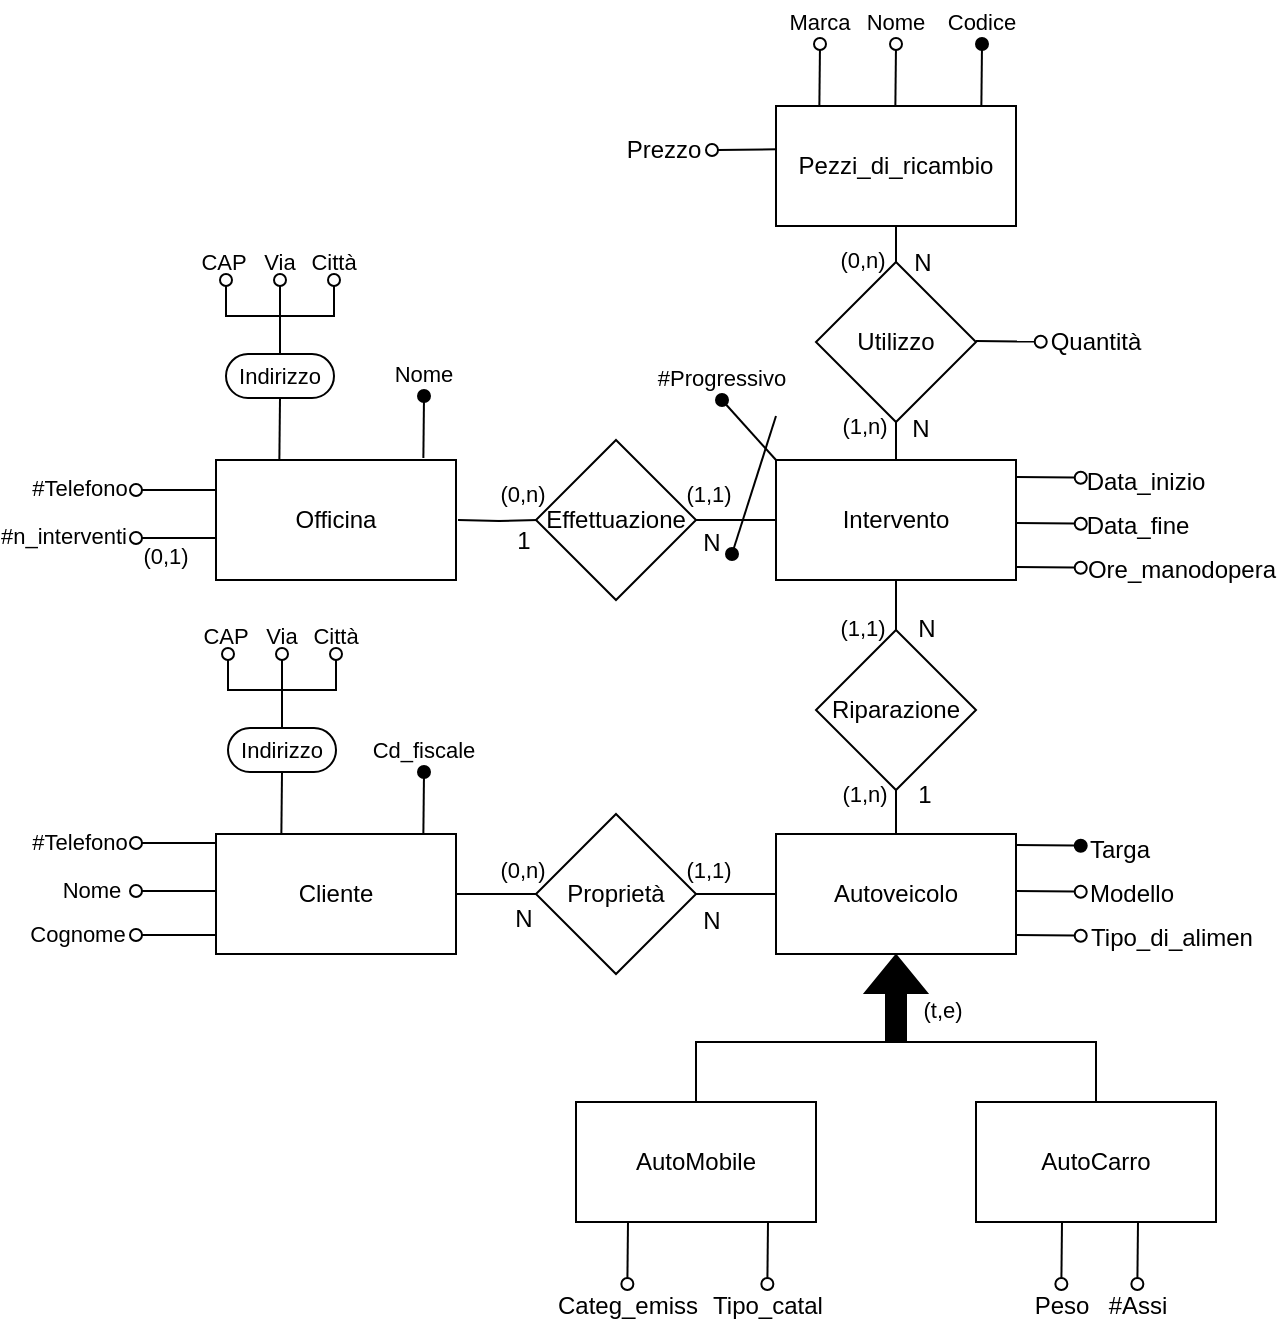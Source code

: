 <mxfile version="20.4.1" type="device"><diagram id="wcYqKO3T8vqJUxVTfdPJ" name="Page-1"><mxGraphModel dx="1301" dy="1127" grid="1" gridSize="9" guides="1" tooltips="1" connect="1" arrows="1" fold="1" page="0" pageScale="1" pageWidth="850" pageHeight="1100" math="0" shadow="0"><root><mxCell id="0"/><mxCell id="1" parent="0"/><mxCell id="ViuZbfOGj0WVDlvHGMcX-12" value="" style="edgeStyle=orthogonalEdgeStyle;rounded=0;orthogonalLoop=1;jettySize=auto;html=1;exitX=0;exitY=0.5;exitDx=0;exitDy=0;entryX=1;entryY=0.5;entryDx=0;entryDy=0;endArrow=none;endFill=0;" edge="1" parent="1" source="ViuZbfOGj0WVDlvHGMcX-1" target="ViuZbfOGj0WVDlvHGMcX-10"><mxGeometry relative="1" as="geometry"/></mxCell><mxCell id="ViuZbfOGj0WVDlvHGMcX-1" value="Intervento" style="rounded=0;whiteSpace=wrap;html=1;" vertex="1" parent="1"><mxGeometry x="680" y="180" width="120" height="60" as="geometry"/></mxCell><mxCell id="ViuZbfOGj0WVDlvHGMcX-11" value="" style="edgeStyle=orthogonalEdgeStyle;rounded=0;orthogonalLoop=1;jettySize=auto;html=1;exitX=1;exitY=0.5;exitDx=0;exitDy=0;entryX=0;entryY=0.5;entryDx=0;entryDy=0;endArrow=none;endFill=0;" edge="1" parent="1"><mxGeometry relative="1" as="geometry"><mxPoint x="521" y="210" as="sourcePoint"/><mxPoint x="561" y="210" as="targetPoint"/></mxGeometry></mxCell><mxCell id="ViuZbfOGj0WVDlvHGMcX-2" value="Officina" style="rounded=0;whiteSpace=wrap;html=1;" vertex="1" parent="1"><mxGeometry x="400" y="180" width="120" height="60" as="geometry"/></mxCell><mxCell id="ViuZbfOGj0WVDlvHGMcX-14" style="edgeStyle=orthogonalEdgeStyle;rounded=0;orthogonalLoop=1;jettySize=auto;html=1;exitX=0.5;exitY=1;exitDx=0;exitDy=0;entryX=0.5;entryY=0;entryDx=0;entryDy=0;endArrow=none;endFill=0;" edge="1" parent="1" source="ViuZbfOGj0WVDlvHGMcX-3" target="ViuZbfOGj0WVDlvHGMcX-13"><mxGeometry relative="1" as="geometry"/></mxCell><mxCell id="ViuZbfOGj0WVDlvHGMcX-3" value="Pezzi_di_ricambio" style="rounded=0;whiteSpace=wrap;html=1;" vertex="1" parent="1"><mxGeometry x="680" y="3" width="120" height="60" as="geometry"/></mxCell><mxCell id="ViuZbfOGj0WVDlvHGMcX-4" value="Autoveicolo" style="rounded=0;whiteSpace=wrap;html=1;" vertex="1" parent="1"><mxGeometry x="680" y="367" width="120" height="60" as="geometry"/></mxCell><mxCell id="ViuZbfOGj0WVDlvHGMcX-5" value="Cliente" style="rounded=0;whiteSpace=wrap;html=1;" vertex="1" parent="1"><mxGeometry x="400" y="367" width="120" height="60" as="geometry"/></mxCell><mxCell id="ViuZbfOGj0WVDlvHGMcX-16" style="edgeStyle=orthogonalEdgeStyle;rounded=0;orthogonalLoop=1;jettySize=auto;html=1;exitX=1;exitY=0.5;exitDx=0;exitDy=0;entryX=0;entryY=0.5;entryDx=0;entryDy=0;endArrow=none;endFill=0;" edge="1" parent="1" source="ViuZbfOGj0WVDlvHGMcX-6" target="ViuZbfOGj0WVDlvHGMcX-4"><mxGeometry relative="1" as="geometry"/></mxCell><mxCell id="ViuZbfOGj0WVDlvHGMcX-17" style="edgeStyle=orthogonalEdgeStyle;rounded=0;orthogonalLoop=1;jettySize=auto;html=1;exitX=0;exitY=0.5;exitDx=0;exitDy=0;entryX=1;entryY=0.5;entryDx=0;entryDy=0;endArrow=none;endFill=0;" edge="1" parent="1" source="ViuZbfOGj0WVDlvHGMcX-6" target="ViuZbfOGj0WVDlvHGMcX-5"><mxGeometry relative="1" as="geometry"/></mxCell><mxCell id="ViuZbfOGj0WVDlvHGMcX-6" value="Proprietà" style="rhombus;whiteSpace=wrap;html=1;" vertex="1" parent="1"><mxGeometry x="560" y="357" width="80" height="80" as="geometry"/></mxCell><mxCell id="ViuZbfOGj0WVDlvHGMcX-10" value="Effettuazione" style="rhombus;whiteSpace=wrap;html=1;" vertex="1" parent="1"><mxGeometry x="560" y="170" width="80" height="80" as="geometry"/></mxCell><mxCell id="ViuZbfOGj0WVDlvHGMcX-15" style="edgeStyle=orthogonalEdgeStyle;rounded=0;orthogonalLoop=1;jettySize=auto;html=1;exitX=0.5;exitY=1;exitDx=0;exitDy=0;entryX=0.5;entryY=0;entryDx=0;entryDy=0;endArrow=none;endFill=0;" edge="1" parent="1" source="ViuZbfOGj0WVDlvHGMcX-13" target="ViuZbfOGj0WVDlvHGMcX-1"><mxGeometry relative="1" as="geometry"/></mxCell><mxCell id="ViuZbfOGj0WVDlvHGMcX-13" value="Utilizzo" style="rhombus;whiteSpace=wrap;html=1;" vertex="1" parent="1"><mxGeometry x="700" y="81" width="80" height="80" as="geometry"/></mxCell><mxCell id="ViuZbfOGj0WVDlvHGMcX-19" style="edgeStyle=orthogonalEdgeStyle;rounded=0;orthogonalLoop=1;jettySize=auto;html=1;exitX=0.5;exitY=0;exitDx=0;exitDy=0;entryX=0.5;entryY=1;entryDx=0;entryDy=0;endArrow=none;endFill=0;" edge="1" parent="1" source="ViuZbfOGj0WVDlvHGMcX-18" target="ViuZbfOGj0WVDlvHGMcX-1"><mxGeometry relative="1" as="geometry"/></mxCell><mxCell id="ViuZbfOGj0WVDlvHGMcX-20" style="edgeStyle=orthogonalEdgeStyle;rounded=0;orthogonalLoop=1;jettySize=auto;html=1;exitX=0.5;exitY=1;exitDx=0;exitDy=0;entryX=0.5;entryY=0;entryDx=0;entryDy=0;endArrow=none;endFill=0;" edge="1" parent="1" source="ViuZbfOGj0WVDlvHGMcX-18" target="ViuZbfOGj0WVDlvHGMcX-4"><mxGeometry relative="1" as="geometry"/></mxCell><mxCell id="ViuZbfOGj0WVDlvHGMcX-18" value="Riparazione" style="rhombus;whiteSpace=wrap;html=1;" vertex="1" parent="1"><mxGeometry x="700" y="265" width="80" height="80" as="geometry"/></mxCell><mxCell id="ViuZbfOGj0WVDlvHGMcX-21" value="AutoMobile" style="rounded=0;whiteSpace=wrap;html=1;" vertex="1" parent="1"><mxGeometry x="580" y="501" width="120" height="60" as="geometry"/></mxCell><mxCell id="ViuZbfOGj0WVDlvHGMcX-22" value="AutoCarro" style="rounded=0;whiteSpace=wrap;html=1;" vertex="1" parent="1"><mxGeometry x="780" y="501" width="120" height="60" as="geometry"/></mxCell><mxCell id="ViuZbfOGj0WVDlvHGMcX-23" value="" style="shape=flexArrow;endArrow=classic;html=1;rounded=0;entryX=0.5;entryY=1;entryDx=0;entryDy=0;fillColor=#000000;" edge="1" parent="1" target="ViuZbfOGj0WVDlvHGMcX-4"><mxGeometry width="50" height="50" relative="1" as="geometry"><mxPoint x="740" y="471" as="sourcePoint"/><mxPoint x="770" y="431" as="targetPoint"/></mxGeometry></mxCell><mxCell id="ViuZbfOGj0WVDlvHGMcX-25" value="" style="edgeStyle=orthogonalEdgeStyle;elbow=horizontal;endArrow=none;html=1;rounded=0;fillColor=#000000;endFill=0;exitX=0.5;exitY=0;exitDx=0;exitDy=0;" edge="1" parent="1" source="ViuZbfOGj0WVDlvHGMcX-21"><mxGeometry width="50" height="50" relative="1" as="geometry"><mxPoint x="680" y="497" as="sourcePoint"/><mxPoint x="740" y="471" as="targetPoint"/><Array as="points"><mxPoint x="640" y="471"/></Array></mxGeometry></mxCell><mxCell id="ViuZbfOGj0WVDlvHGMcX-26" value="" style="edgeStyle=orthogonalEdgeStyle;elbow=horizontal;endArrow=none;html=1;rounded=0;fillColor=#000000;endFill=0;exitX=0.5;exitY=0;exitDx=0;exitDy=0;" edge="1" parent="1" source="ViuZbfOGj0WVDlvHGMcX-22"><mxGeometry width="50" height="50" relative="1" as="geometry"><mxPoint x="650" y="511" as="sourcePoint"/><mxPoint x="740" y="471" as="targetPoint"/><Array as="points"><mxPoint x="840" y="471"/></Array></mxGeometry></mxCell><mxCell id="ViuZbfOGj0WVDlvHGMcX-27" value="" style="endArrow=oval;html=1;rounded=0;fillColor=#000000;exitX=0.864;exitY=-0.017;exitDx=0;exitDy=0;startArrow=none;startFill=0;endFill=1;strokeWidth=1;fontSize=11;exitPerimeter=0;entryX=0.5;entryY=1;entryDx=0;entryDy=0;" edge="1" parent="1" source="ViuZbfOGj0WVDlvHGMcX-2" target="ViuZbfOGj0WVDlvHGMcX-28"><mxGeometry width="50" height="50" relative="1" as="geometry"><mxPoint x="350" y="170" as="sourcePoint"/><mxPoint x="520" y="150" as="targetPoint"/></mxGeometry></mxCell><mxCell id="ViuZbfOGj0WVDlvHGMcX-28" value="Nome" style="text;html=1;strokeColor=none;fillColor=none;align=center;verticalAlign=middle;whiteSpace=wrap;rounded=1;fontSize=11;absoluteArcSize=1;arcSize=20;" vertex="1" parent="1"><mxGeometry x="477" y="126" width="54" height="22" as="geometry"/></mxCell><mxCell id="ViuZbfOGj0WVDlvHGMcX-30" value="" style="endArrow=none;html=1;rounded=0;fillColor=#000000;exitX=0.864;exitY=-0.017;exitDx=0;exitDy=0;startArrow=none;startFill=0;endFill=0;strokeWidth=1;fontSize=11;exitPerimeter=0;entryX=0.5;entryY=1;entryDx=0;entryDy=0;" edge="1" parent="1" target="ViuZbfOGj0WVDlvHGMcX-31"><mxGeometry width="50" height="50" relative="1" as="geometry"><mxPoint x="431.68" y="180.0" as="sourcePoint"/><mxPoint x="448" y="151.02" as="targetPoint"/></mxGeometry></mxCell><mxCell id="ViuZbfOGj0WVDlvHGMcX-31" value="Indirizzo" style="text;html=1;strokeColor=default;fillColor=none;align=center;verticalAlign=middle;whiteSpace=wrap;rounded=1;fontSize=11;perimeterSpacing=0;arcSize=25;perimeter=ellipsePerimeter;absoluteArcSize=1;" vertex="1" parent="1"><mxGeometry x="405" y="127.02" width="54" height="22" as="geometry"/></mxCell><mxCell id="ViuZbfOGj0WVDlvHGMcX-32" value="" style="endArrow=oval;html=1;rounded=0;strokeWidth=1;fontSize=11;fillColor=#000000;exitX=0.5;exitY=0;exitDx=0;exitDy=0;endFill=0;" edge="1" parent="1" source="ViuZbfOGj0WVDlvHGMcX-31"><mxGeometry width="50" height="50" relative="1" as="geometry"><mxPoint x="432" y="131" as="sourcePoint"/><mxPoint x="432" y="90" as="targetPoint"/></mxGeometry></mxCell><mxCell id="ViuZbfOGj0WVDlvHGMcX-34" value="" style="edgeStyle=elbowEdgeStyle;elbow=horizontal;endArrow=oval;html=1;rounded=0;strokeWidth=1;fontSize=11;fillColor=#000000;endFill=0;" edge="1" parent="1"><mxGeometry width="50" height="50" relative="1" as="geometry"><mxPoint x="432" y="108" as="sourcePoint"/><mxPoint x="405" y="90" as="targetPoint"/><Array as="points"><mxPoint x="405" y="99"/></Array></mxGeometry></mxCell><mxCell id="ViuZbfOGj0WVDlvHGMcX-36" value="CAP" style="text;html=1;strokeColor=none;fillColor=none;align=center;verticalAlign=middle;whiteSpace=wrap;rounded=0;fontSize=11;" vertex="1" parent="1"><mxGeometry x="387" y="76" width="34" height="9" as="geometry"/></mxCell><mxCell id="ViuZbfOGj0WVDlvHGMcX-37" value="Via" style="text;html=1;strokeColor=none;fillColor=none;align=center;verticalAlign=middle;whiteSpace=wrap;rounded=0;fontSize=11;" vertex="1" parent="1"><mxGeometry x="415" y="76" width="34" height="9" as="geometry"/></mxCell><mxCell id="ViuZbfOGj0WVDlvHGMcX-38" value="" style="edgeStyle=elbowEdgeStyle;elbow=horizontal;endArrow=oval;html=1;rounded=0;strokeWidth=1;fontSize=11;fillColor=#000000;endFill=0;" edge="1" parent="1"><mxGeometry width="50" height="50" relative="1" as="geometry"><mxPoint x="432" y="108" as="sourcePoint"/><mxPoint x="459" y="90" as="targetPoint"/><Array as="points"><mxPoint x="459" y="99"/></Array></mxGeometry></mxCell><mxCell id="ViuZbfOGj0WVDlvHGMcX-39" value="Città" style="text;html=1;strokeColor=none;fillColor=none;align=center;verticalAlign=middle;whiteSpace=wrap;rounded=0;fontSize=11;" vertex="1" parent="1"><mxGeometry x="442" y="76" width="34" height="9" as="geometry"/></mxCell><mxCell id="ViuZbfOGj0WVDlvHGMcX-40" value="" style="endArrow=oval;html=1;rounded=0;fillColor=#000000;exitX=0;exitY=0.25;exitDx=0;exitDy=0;startArrow=none;startFill=0;endFill=0;strokeWidth=1;fontSize=11;" edge="1" parent="1" source="ViuZbfOGj0WVDlvHGMcX-2"><mxGeometry width="50" height="50" relative="1" as="geometry"><mxPoint x="387" y="200" as="sourcePoint"/><mxPoint x="360" y="195" as="targetPoint"/></mxGeometry></mxCell><mxCell id="ViuZbfOGj0WVDlvHGMcX-41" value="#Telefono" style="text;html=1;strokeColor=none;fillColor=none;align=center;verticalAlign=middle;whiteSpace=wrap;rounded=1;fontSize=11;absoluteArcSize=1;arcSize=20;" vertex="1" parent="1"><mxGeometry x="305" y="183" width="54" height="22" as="geometry"/></mxCell><mxCell id="ViuZbfOGj0WVDlvHGMcX-42" value="" style="endArrow=oval;html=1;rounded=0;fillColor=#000000;exitX=0;exitY=0.25;exitDx=0;exitDy=0;startArrow=none;startFill=0;endFill=0;strokeWidth=1;fontSize=11;" edge="1" parent="1"><mxGeometry width="50" height="50" relative="1" as="geometry"><mxPoint x="400" y="219" as="sourcePoint"/><mxPoint x="360" y="219" as="targetPoint"/></mxGeometry></mxCell><mxCell id="ViuZbfOGj0WVDlvHGMcX-43" value="#n_interventi" style="text;html=1;strokeColor=none;fillColor=none;align=center;verticalAlign=middle;whiteSpace=wrap;rounded=1;fontSize=11;absoluteArcSize=1;arcSize=20;" vertex="1" parent="1"><mxGeometry x="297" y="207" width="54" height="22" as="geometry"/></mxCell><mxCell id="ViuZbfOGj0WVDlvHGMcX-44" value="(0,1)" style="text;strokeColor=none;fillColor=none;align=center;verticalAlign=middle;rounded=0;fontSize=11;noLabel=0;whiteSpace=wrap;html=1;" vertex="1" parent="1"><mxGeometry x="363" y="222" width="24" height="12" as="geometry"/></mxCell><mxCell id="ViuZbfOGj0WVDlvHGMcX-46" value="(0,n)" style="text;html=1;strokeColor=none;fillColor=none;align=center;verticalAlign=middle;whiteSpace=wrap;rounded=0;fontSize=11;" vertex="1" parent="1"><mxGeometry x="537" y="192" width="33" height="10" as="geometry"/></mxCell><mxCell id="ViuZbfOGj0WVDlvHGMcX-47" value="(1,1)" style="text;html=1;strokeColor=none;fillColor=none;align=center;verticalAlign=middle;whiteSpace=wrap;rounded=0;fontSize=11;" vertex="1" parent="1"><mxGeometry x="630" y="192" width="33" height="10" as="geometry"/></mxCell><mxCell id="ViuZbfOGj0WVDlvHGMcX-48" value="1" style="text;strokeColor=none;fillColor=none;align=center;verticalAlign=middle;rounded=0;fontSize=12;strokeWidth=1;spacing=0;" vertex="1" parent="1"><mxGeometry x="540.5" y="206" width="27" height="27" as="geometry"/></mxCell><mxCell id="ViuZbfOGj0WVDlvHGMcX-49" value="N" style="text;strokeColor=none;fillColor=none;align=center;verticalAlign=middle;rounded=0;fontSize=12;strokeWidth=1;spacing=0;" vertex="1" parent="1"><mxGeometry x="634.5" y="207" width="27" height="27" as="geometry"/></mxCell><mxCell id="ViuZbfOGj0WVDlvHGMcX-50" value="" style="endArrow=oval;html=1;rounded=0;fillColor=#000000;exitX=0.864;exitY=-0.017;exitDx=0;exitDy=0;startArrow=none;startFill=0;endFill=1;strokeWidth=1;fontSize=11;exitPerimeter=0;entryX=0.5;entryY=1;entryDx=0;entryDy=0;" edge="1" parent="1" target="ViuZbfOGj0WVDlvHGMcX-51"><mxGeometry width="50" height="50" relative="1" as="geometry"><mxPoint x="782.68" y="3.0" as="sourcePoint"/><mxPoint x="799" y="-25.98" as="targetPoint"/></mxGeometry></mxCell><mxCell id="ViuZbfOGj0WVDlvHGMcX-51" value="Codice" style="text;html=1;strokeColor=none;fillColor=none;align=center;verticalAlign=middle;whiteSpace=wrap;rounded=1;fontSize=11;absoluteArcSize=1;arcSize=20;" vertex="1" parent="1"><mxGeometry x="756" y="-49.98" width="54" height="22" as="geometry"/></mxCell><mxCell id="ViuZbfOGj0WVDlvHGMcX-54" value="" style="endArrow=oval;html=1;rounded=0;fillColor=#000000;exitX=0.864;exitY=-0.017;exitDx=0;exitDy=0;startArrow=none;startFill=0;endFill=0;strokeWidth=1;fontSize=11;exitPerimeter=0;entryX=0.5;entryY=1;entryDx=0;entryDy=0;" edge="1" parent="1" target="ViuZbfOGj0WVDlvHGMcX-55"><mxGeometry width="50" height="50" relative="1" as="geometry"><mxPoint x="739.68" y="3.0" as="sourcePoint"/><mxPoint x="756" y="-25.98" as="targetPoint"/></mxGeometry></mxCell><mxCell id="ViuZbfOGj0WVDlvHGMcX-55" value="Nome" style="text;html=1;strokeColor=none;fillColor=none;align=center;verticalAlign=middle;whiteSpace=wrap;rounded=1;fontSize=11;absoluteArcSize=1;arcSize=20;" vertex="1" parent="1"><mxGeometry x="713" y="-49.98" width="54" height="22" as="geometry"/></mxCell><mxCell id="ViuZbfOGj0WVDlvHGMcX-56" value="" style="endArrow=oval;html=1;rounded=0;fillColor=#000000;exitX=0.864;exitY=-0.017;exitDx=0;exitDy=0;startArrow=none;startFill=0;endFill=0;strokeWidth=1;fontSize=11;exitPerimeter=0;entryX=0.5;entryY=1;entryDx=0;entryDy=0;" edge="1" parent="1" target="ViuZbfOGj0WVDlvHGMcX-57"><mxGeometry width="50" height="50" relative="1" as="geometry"><mxPoint x="701.68" y="3" as="sourcePoint"/><mxPoint x="718" y="-25.98" as="targetPoint"/></mxGeometry></mxCell><mxCell id="ViuZbfOGj0WVDlvHGMcX-57" value="Marca" style="text;html=1;strokeColor=none;fillColor=none;align=center;verticalAlign=middle;whiteSpace=wrap;rounded=1;fontSize=11;absoluteArcSize=1;arcSize=20;" vertex="1" parent="1"><mxGeometry x="675" y="-49.98" width="54" height="22" as="geometry"/></mxCell><mxCell id="ViuZbfOGj0WVDlvHGMcX-62" value="" style="endArrow=oval;html=1;rounded=0;fillColor=#000000;exitX=0.003;exitY=0.361;exitDx=0;exitDy=0;startArrow=none;startFill=0;endFill=0;strokeWidth=1;fontSize=11;exitPerimeter=0;" edge="1" parent="1" source="ViuZbfOGj0WVDlvHGMcX-3"><mxGeometry width="50" height="50" relative="1" as="geometry"><mxPoint x="683.68" y="25" as="sourcePoint"/><mxPoint x="648" y="25" as="targetPoint"/></mxGeometry></mxCell><mxCell id="ViuZbfOGj0WVDlvHGMcX-64" value="Prezzo" style="text;html=1;strokeColor=none;fillColor=none;align=center;verticalAlign=middle;whiteSpace=wrap;rounded=0;strokeWidth=1;fontSize=12;" vertex="1" parent="1"><mxGeometry x="594" y="10" width="60" height="30" as="geometry"/></mxCell><mxCell id="ViuZbfOGj0WVDlvHGMcX-65" value="N" style="text;strokeColor=none;fillColor=none;align=center;verticalAlign=middle;rounded=0;fontSize=12;strokeWidth=1;spacing=0;" vertex="1" parent="1"><mxGeometry x="739" y="150" width="27" height="27" as="geometry"/></mxCell><mxCell id="ViuZbfOGj0WVDlvHGMcX-66" value="N" style="text;strokeColor=none;fillColor=none;align=center;verticalAlign=middle;rounded=0;fontSize=12;strokeWidth=1;spacing=0;" vertex="1" parent="1"><mxGeometry x="740" y="67" width="27" height="27" as="geometry"/></mxCell><mxCell id="ViuZbfOGj0WVDlvHGMcX-68" value="(0,n)" style="text;html=1;strokeColor=none;fillColor=none;align=center;verticalAlign=middle;whiteSpace=wrap;rounded=0;fontSize=11;" vertex="1" parent="1"><mxGeometry x="707" y="75" width="33" height="10" as="geometry"/></mxCell><mxCell id="ViuZbfOGj0WVDlvHGMcX-69" value="(1,n)" style="text;html=1;strokeColor=none;fillColor=none;align=center;verticalAlign=middle;whiteSpace=wrap;rounded=0;fontSize=11;" vertex="1" parent="1"><mxGeometry x="708" y="158" width="33" height="10" as="geometry"/></mxCell><mxCell id="ViuZbfOGj0WVDlvHGMcX-70" value="1" style="text;strokeColor=none;fillColor=none;align=center;verticalAlign=middle;rounded=0;fontSize=12;strokeWidth=1;spacing=0;" vertex="1" parent="1"><mxGeometry x="741" y="333" width="27" height="27" as="geometry"/></mxCell><mxCell id="ViuZbfOGj0WVDlvHGMcX-71" value="N" style="text;strokeColor=none;fillColor=none;align=center;verticalAlign=middle;rounded=0;fontSize=12;strokeWidth=1;spacing=0;" vertex="1" parent="1"><mxGeometry x="742" y="250" width="27" height="27" as="geometry"/></mxCell><mxCell id="ViuZbfOGj0WVDlvHGMcX-72" value="(1,1)" style="text;html=1;strokeColor=none;fillColor=none;align=center;verticalAlign=middle;whiteSpace=wrap;rounded=0;fontSize=11;" vertex="1" parent="1"><mxGeometry x="707" y="259" width="33" height="10" as="geometry"/></mxCell><mxCell id="ViuZbfOGj0WVDlvHGMcX-73" value="(1,n)" style="text;html=1;strokeColor=none;fillColor=none;align=center;verticalAlign=middle;whiteSpace=wrap;rounded=0;fontSize=11;" vertex="1" parent="1"><mxGeometry x="708" y="342" width="33" height="10" as="geometry"/></mxCell><mxCell id="ViuZbfOGj0WVDlvHGMcX-74" value="(t,e)" style="text;html=1;strokeColor=none;fillColor=none;align=center;verticalAlign=middle;whiteSpace=wrap;rounded=0;fontSize=11;" vertex="1" parent="1"><mxGeometry x="747" y="450" width="33" height="10" as="geometry"/></mxCell><mxCell id="ViuZbfOGj0WVDlvHGMcX-75" value="N" style="text;strokeColor=none;fillColor=none;align=center;verticalAlign=middle;rounded=0;fontSize=12;strokeWidth=1;spacing=0;" vertex="1" parent="1"><mxGeometry x="540.5" y="395" width="27" height="27" as="geometry"/></mxCell><mxCell id="ViuZbfOGj0WVDlvHGMcX-76" value="N" style="text;strokeColor=none;fillColor=none;align=center;verticalAlign=middle;rounded=0;fontSize=12;strokeWidth=1;spacing=0;" vertex="1" parent="1"><mxGeometry x="634.5" y="396" width="27" height="27" as="geometry"/></mxCell><mxCell id="ViuZbfOGj0WVDlvHGMcX-77" value="(0,n)" style="text;html=1;strokeColor=none;fillColor=none;align=center;verticalAlign=middle;whiteSpace=wrap;rounded=0;fontSize=11;" vertex="1" parent="1"><mxGeometry x="537" y="380" width="33" height="10" as="geometry"/></mxCell><mxCell id="ViuZbfOGj0WVDlvHGMcX-78" value="(1,1)" style="text;html=1;strokeColor=none;fillColor=none;align=center;verticalAlign=middle;whiteSpace=wrap;rounded=0;fontSize=11;" vertex="1" parent="1"><mxGeometry x="630" y="380" width="33" height="10" as="geometry"/></mxCell><mxCell id="ViuZbfOGj0WVDlvHGMcX-79" value="" style="endArrow=oval;html=1;rounded=0;fillColor=#000000;exitX=0.003;exitY=0.361;exitDx=0;exitDy=0;startArrow=none;startFill=0;endFill=0;strokeWidth=1;fontSize=11;exitPerimeter=0;" edge="1" parent="1"><mxGeometry width="50" height="50" relative="1" as="geometry"><mxPoint x="780.0" y="120.5" as="sourcePoint"/><mxPoint x="812.36" y="120.84" as="targetPoint"/></mxGeometry></mxCell><mxCell id="ViuZbfOGj0WVDlvHGMcX-80" value="Quantità" style="text;html=1;strokeColor=none;fillColor=none;align=center;verticalAlign=middle;whiteSpace=wrap;rounded=0;strokeWidth=1;fontSize=12;flipH=1;" vertex="1" parent="1"><mxGeometry x="810" y="106" width="60" height="30" as="geometry"/></mxCell><mxCell id="ViuZbfOGj0WVDlvHGMcX-81" value="" style="endArrow=oval;html=1;rounded=0;fillColor=#000000;exitX=0;exitY=0.25;exitDx=0;exitDy=0;startArrow=none;startFill=0;endFill=1;strokeWidth=1;fontSize=11;entryX=0.5;entryY=1;entryDx=0;entryDy=0;" edge="1" parent="1" target="ViuZbfOGj0WVDlvHGMcX-82"><mxGeometry width="50" height="50" relative="1" as="geometry"><mxPoint x="680" y="180" as="sourcePoint"/><mxPoint x="666" y="162" as="targetPoint"/></mxGeometry></mxCell><mxCell id="ViuZbfOGj0WVDlvHGMcX-82" value="#Progressivo" style="text;html=1;strokeColor=none;fillColor=none;align=center;verticalAlign=middle;whiteSpace=wrap;rounded=1;fontSize=11;absoluteArcSize=1;arcSize=20;flipH=1;" vertex="1" parent="1"><mxGeometry x="626" y="128" width="54" height="22" as="geometry"/></mxCell><mxCell id="ViuZbfOGj0WVDlvHGMcX-86" value="" style="endArrow=oval;html=1;rounded=0;fillColor=#000000;startArrow=none;startFill=0;endFill=1;strokeWidth=1;fontSize=11;" edge="1" parent="1"><mxGeometry width="50" height="50" relative="1" as="geometry"><mxPoint x="680" y="158" as="sourcePoint"/><mxPoint x="658" y="227" as="targetPoint"/></mxGeometry></mxCell><mxCell id="ViuZbfOGj0WVDlvHGMcX-87" value="" style="endArrow=oval;html=1;rounded=0;fillColor=#000000;exitX=0.003;exitY=0.361;exitDx=0;exitDy=0;startArrow=none;startFill=0;endFill=0;strokeWidth=1;fontSize=11;exitPerimeter=0;" edge="1" parent="1"><mxGeometry width="50" height="50" relative="1" as="geometry"><mxPoint x="800.0" y="188.5" as="sourcePoint"/><mxPoint x="832.36" y="188.84" as="targetPoint"/></mxGeometry></mxCell><mxCell id="ViuZbfOGj0WVDlvHGMcX-88" value="Data_inizio" style="text;html=1;strokeColor=none;fillColor=none;align=center;verticalAlign=middle;whiteSpace=wrap;rounded=0;strokeWidth=1;fontSize=12;flipH=1;" vertex="1" parent="1"><mxGeometry x="835" y="176" width="60" height="30" as="geometry"/></mxCell><mxCell id="ViuZbfOGj0WVDlvHGMcX-89" value="" style="endArrow=oval;html=1;rounded=0;fillColor=#000000;exitX=0.003;exitY=0.361;exitDx=0;exitDy=0;startArrow=none;startFill=0;endFill=0;strokeWidth=1;fontSize=11;exitPerimeter=0;" edge="1" parent="1"><mxGeometry width="50" height="50" relative="1" as="geometry"><mxPoint x="800.0" y="211.5" as="sourcePoint"/><mxPoint x="832.36" y="211.84" as="targetPoint"/></mxGeometry></mxCell><mxCell id="ViuZbfOGj0WVDlvHGMcX-90" value="Data_fine" style="text;html=1;strokeColor=none;fillColor=none;align=center;verticalAlign=middle;whiteSpace=wrap;rounded=0;strokeWidth=1;fontSize=12;flipH=1;" vertex="1" parent="1"><mxGeometry x="831" y="198" width="60" height="30" as="geometry"/></mxCell><mxCell id="ViuZbfOGj0WVDlvHGMcX-91" value="" style="endArrow=oval;html=1;rounded=0;fillColor=#000000;exitX=0.003;exitY=0.361;exitDx=0;exitDy=0;startArrow=none;startFill=0;endFill=0;strokeWidth=1;fontSize=11;exitPerimeter=0;" edge="1" parent="1"><mxGeometry width="50" height="50" relative="1" as="geometry"><mxPoint x="800.0" y="233.5" as="sourcePoint"/><mxPoint x="832.36" y="233.84" as="targetPoint"/></mxGeometry></mxCell><mxCell id="ViuZbfOGj0WVDlvHGMcX-92" value="Ore_manodopera" style="text;html=1;strokeColor=none;fillColor=none;align=center;verticalAlign=middle;whiteSpace=wrap;rounded=0;strokeWidth=1;fontSize=12;flipH=1;" vertex="1" parent="1"><mxGeometry x="853" y="220" width="60" height="30" as="geometry"/></mxCell><mxCell id="ViuZbfOGj0WVDlvHGMcX-99" value="" style="endArrow=oval;html=1;rounded=0;fillColor=#000000;exitX=0.003;exitY=0.361;exitDx=0;exitDy=0;startArrow=none;startFill=0;endFill=1;strokeWidth=1;fontSize=11;exitPerimeter=0;" edge="1" parent="1"><mxGeometry width="50" height="50" relative="1" as="geometry"><mxPoint x="800.0" y="372.5" as="sourcePoint"/><mxPoint x="832.36" y="372.84" as="targetPoint"/></mxGeometry></mxCell><mxCell id="ViuZbfOGj0WVDlvHGMcX-100" value="Targa" style="text;html=1;strokeColor=none;fillColor=none;align=center;verticalAlign=middle;whiteSpace=wrap;rounded=0;strokeWidth=1;fontSize=12;flipH=1;" vertex="1" parent="1"><mxGeometry x="822" y="360" width="60" height="30" as="geometry"/></mxCell><mxCell id="ViuZbfOGj0WVDlvHGMcX-101" value="" style="endArrow=oval;html=1;rounded=0;fillColor=#000000;exitX=0.003;exitY=0.361;exitDx=0;exitDy=0;startArrow=none;startFill=0;endFill=0;strokeWidth=1;fontSize=11;exitPerimeter=0;" edge="1" parent="1"><mxGeometry width="50" height="50" relative="1" as="geometry"><mxPoint x="800.0" y="395.5" as="sourcePoint"/><mxPoint x="832.36" y="395.84" as="targetPoint"/></mxGeometry></mxCell><mxCell id="ViuZbfOGj0WVDlvHGMcX-102" value="Modello" style="text;html=1;strokeColor=none;fillColor=none;align=center;verticalAlign=middle;whiteSpace=wrap;rounded=0;strokeWidth=1;fontSize=12;flipH=1;" vertex="1" parent="1"><mxGeometry x="828" y="382" width="60" height="30" as="geometry"/></mxCell><mxCell id="ViuZbfOGj0WVDlvHGMcX-103" value="" style="endArrow=oval;html=1;rounded=0;fillColor=#000000;exitX=0.003;exitY=0.361;exitDx=0;exitDy=0;startArrow=none;startFill=0;endFill=0;strokeWidth=1;fontSize=11;exitPerimeter=0;" edge="1" parent="1"><mxGeometry width="50" height="50" relative="1" as="geometry"><mxPoint x="800.0" y="417.5" as="sourcePoint"/><mxPoint x="832.36" y="417.84" as="targetPoint"/></mxGeometry></mxCell><mxCell id="ViuZbfOGj0WVDlvHGMcX-104" value="Tipo_di_alimen" style="text;html=1;strokeColor=none;fillColor=none;align=center;verticalAlign=middle;whiteSpace=wrap;rounded=0;strokeWidth=1;fontSize=12;flipH=1;" vertex="1" parent="1"><mxGeometry x="848" y="404" width="60" height="30" as="geometry"/></mxCell><mxCell id="ViuZbfOGj0WVDlvHGMcX-106" value="" style="endArrow=oval;html=1;rounded=0;fillColor=#000000;exitX=0.5;exitY=1;exitDx=0;exitDy=0;startArrow=none;startFill=0;endFill=0;strokeWidth=1;fontSize=11;entryX=0.5;entryY=1;entryDx=0;entryDy=0;" edge="1" parent="1"><mxGeometry width="50" height="50" relative="1" as="geometry"><mxPoint x="861" y="561" as="sourcePoint"/><mxPoint x="860.68" y="591.98" as="targetPoint"/></mxGeometry></mxCell><mxCell id="ViuZbfOGj0WVDlvHGMcX-108" value="" style="endArrow=oval;html=1;rounded=0;fillColor=#000000;exitX=0.5;exitY=1;exitDx=0;exitDy=0;startArrow=none;startFill=0;endFill=0;strokeWidth=1;fontSize=11;entryX=0.5;entryY=1;entryDx=0;entryDy=0;" edge="1" parent="1"><mxGeometry width="50" height="50" relative="1" as="geometry"><mxPoint x="823" y="561" as="sourcePoint"/><mxPoint x="822.68" y="591.98" as="targetPoint"/></mxGeometry></mxCell><mxCell id="ViuZbfOGj0WVDlvHGMcX-110" value="Peso" style="text;html=1;strokeColor=none;fillColor=none;align=center;verticalAlign=middle;whiteSpace=wrap;rounded=0;strokeWidth=1;fontSize=12;" vertex="1" parent="1"><mxGeometry x="793" y="588" width="60" height="30" as="geometry"/></mxCell><mxCell id="ViuZbfOGj0WVDlvHGMcX-111" value="#Assi" style="text;html=1;strokeColor=none;fillColor=none;align=center;verticalAlign=middle;whiteSpace=wrap;rounded=0;strokeWidth=1;fontSize=12;" vertex="1" parent="1"><mxGeometry x="831" y="588" width="60" height="30" as="geometry"/></mxCell><mxCell id="ViuZbfOGj0WVDlvHGMcX-112" value="" style="endArrow=oval;html=1;rounded=0;fillColor=#000000;exitX=0.5;exitY=1;exitDx=0;exitDy=0;startArrow=none;startFill=0;endFill=0;strokeWidth=1;fontSize=11;entryX=0.5;entryY=1;entryDx=0;entryDy=0;" edge="1" parent="1"><mxGeometry width="50" height="50" relative="1" as="geometry"><mxPoint x="676" y="561" as="sourcePoint"/><mxPoint x="675.68" y="591.98" as="targetPoint"/></mxGeometry></mxCell><mxCell id="ViuZbfOGj0WVDlvHGMcX-113" value="" style="endArrow=oval;html=1;rounded=0;fillColor=#000000;exitX=0.5;exitY=1;exitDx=0;exitDy=0;startArrow=none;startFill=0;endFill=0;strokeWidth=1;fontSize=11;entryX=0.5;entryY=1;entryDx=0;entryDy=0;" edge="1" parent="1"><mxGeometry width="50" height="50" relative="1" as="geometry"><mxPoint x="606" y="561" as="sourcePoint"/><mxPoint x="605.68" y="591.98" as="targetPoint"/></mxGeometry></mxCell><mxCell id="ViuZbfOGj0WVDlvHGMcX-114" value="Categ_emiss" style="text;html=1;strokeColor=none;fillColor=none;align=center;verticalAlign=middle;whiteSpace=wrap;rounded=0;strokeWidth=1;fontSize=12;" vertex="1" parent="1"><mxGeometry x="576" y="588" width="60" height="30" as="geometry"/></mxCell><mxCell id="ViuZbfOGj0WVDlvHGMcX-115" value="Tipo_catal" style="text;html=1;strokeColor=none;fillColor=none;align=center;verticalAlign=middle;whiteSpace=wrap;rounded=0;strokeWidth=1;fontSize=12;" vertex="1" parent="1"><mxGeometry x="646" y="588" width="60" height="30" as="geometry"/></mxCell><mxCell id="ViuZbfOGj0WVDlvHGMcX-118" value="" style="endArrow=oval;html=1;rounded=0;fillColor=#000000;exitX=0.864;exitY=-0.017;exitDx=0;exitDy=0;startArrow=none;startFill=0;endFill=1;strokeWidth=1;fontSize=11;exitPerimeter=0;entryX=0.5;entryY=1;entryDx=0;entryDy=0;" edge="1" parent="1" target="ViuZbfOGj0WVDlvHGMcX-119"><mxGeometry width="50" height="50" relative="1" as="geometry"><mxPoint x="503.68" y="366.98" as="sourcePoint"/><mxPoint x="520" y="338" as="targetPoint"/></mxGeometry></mxCell><mxCell id="ViuZbfOGj0WVDlvHGMcX-119" value="Cd_fiscale" style="text;html=1;strokeColor=none;fillColor=none;align=center;verticalAlign=middle;whiteSpace=wrap;rounded=1;fontSize=11;absoluteArcSize=1;arcSize=20;" vertex="1" parent="1"><mxGeometry x="477" y="314" width="54" height="22" as="geometry"/></mxCell><mxCell id="ViuZbfOGj0WVDlvHGMcX-124" value="" style="endArrow=none;html=1;rounded=0;fillColor=#000000;exitX=0.864;exitY=-0.017;exitDx=0;exitDy=0;startArrow=none;startFill=0;endFill=0;strokeWidth=1;fontSize=11;exitPerimeter=0;entryX=0.5;entryY=1;entryDx=0;entryDy=0;" edge="1" parent="1" target="ViuZbfOGj0WVDlvHGMcX-125"><mxGeometry width="50" height="50" relative="1" as="geometry"><mxPoint x="432.68" y="367" as="sourcePoint"/><mxPoint x="449" y="338.02" as="targetPoint"/></mxGeometry></mxCell><mxCell id="ViuZbfOGj0WVDlvHGMcX-125" value="Indirizzo" style="text;html=1;strokeColor=default;fillColor=none;align=center;verticalAlign=middle;whiteSpace=wrap;rounded=1;fontSize=11;perimeterSpacing=0;arcSize=25;perimeter=ellipsePerimeter;absoluteArcSize=1;" vertex="1" parent="1"><mxGeometry x="406" y="314.02" width="54" height="22" as="geometry"/></mxCell><mxCell id="ViuZbfOGj0WVDlvHGMcX-126" value="" style="endArrow=oval;html=1;rounded=0;strokeWidth=1;fontSize=11;fillColor=#000000;exitX=0.5;exitY=0;exitDx=0;exitDy=0;endFill=0;" edge="1" parent="1" source="ViuZbfOGj0WVDlvHGMcX-125"><mxGeometry width="50" height="50" relative="1" as="geometry"><mxPoint x="433" y="318" as="sourcePoint"/><mxPoint x="433" y="277" as="targetPoint"/></mxGeometry></mxCell><mxCell id="ViuZbfOGj0WVDlvHGMcX-127" value="" style="edgeStyle=elbowEdgeStyle;elbow=horizontal;endArrow=oval;html=1;rounded=0;strokeWidth=1;fontSize=11;fillColor=#000000;endFill=0;" edge="1" parent="1"><mxGeometry width="50" height="50" relative="1" as="geometry"><mxPoint x="433" y="295" as="sourcePoint"/><mxPoint x="406" y="277" as="targetPoint"/><Array as="points"><mxPoint x="406" y="286"/></Array></mxGeometry></mxCell><mxCell id="ViuZbfOGj0WVDlvHGMcX-128" value="CAP" style="text;html=1;strokeColor=none;fillColor=none;align=center;verticalAlign=middle;whiteSpace=wrap;rounded=0;fontSize=11;" vertex="1" parent="1"><mxGeometry x="388" y="263" width="34" height="9" as="geometry"/></mxCell><mxCell id="ViuZbfOGj0WVDlvHGMcX-129" value="Via" style="text;html=1;strokeColor=none;fillColor=none;align=center;verticalAlign=middle;whiteSpace=wrap;rounded=0;fontSize=11;" vertex="1" parent="1"><mxGeometry x="416" y="263" width="34" height="9" as="geometry"/></mxCell><mxCell id="ViuZbfOGj0WVDlvHGMcX-130" value="" style="edgeStyle=elbowEdgeStyle;elbow=horizontal;endArrow=oval;html=1;rounded=0;strokeWidth=1;fontSize=11;fillColor=#000000;endFill=0;" edge="1" parent="1"><mxGeometry width="50" height="50" relative="1" as="geometry"><mxPoint x="433" y="295" as="sourcePoint"/><mxPoint x="460" y="277" as="targetPoint"/><Array as="points"><mxPoint x="460" y="286"/></Array></mxGeometry></mxCell><mxCell id="ViuZbfOGj0WVDlvHGMcX-131" value="Città" style="text;html=1;strokeColor=none;fillColor=none;align=center;verticalAlign=middle;whiteSpace=wrap;rounded=0;fontSize=11;" vertex="1" parent="1"><mxGeometry x="443" y="263" width="34" height="9" as="geometry"/></mxCell><mxCell id="ViuZbfOGj0WVDlvHGMcX-132" value="" style="endArrow=oval;html=1;rounded=0;fillColor=#000000;exitX=0;exitY=0.25;exitDx=0;exitDy=0;startArrow=none;startFill=0;endFill=0;strokeWidth=1;fontSize=11;" edge="1" parent="1"><mxGeometry width="50" height="50" relative="1" as="geometry"><mxPoint x="400" y="371.5" as="sourcePoint"/><mxPoint x="360" y="371.5" as="targetPoint"/></mxGeometry></mxCell><mxCell id="ViuZbfOGj0WVDlvHGMcX-133" value="#Telefono" style="text;html=1;strokeColor=none;fillColor=none;align=center;verticalAlign=middle;whiteSpace=wrap;rounded=1;fontSize=11;absoluteArcSize=1;arcSize=20;" vertex="1" parent="1"><mxGeometry x="305" y="359.5" width="54" height="22" as="geometry"/></mxCell><mxCell id="ViuZbfOGj0WVDlvHGMcX-134" value="" style="endArrow=oval;html=1;rounded=0;fillColor=#000000;exitX=0;exitY=0.25;exitDx=0;exitDy=0;startArrow=none;startFill=0;endFill=0;strokeWidth=1;fontSize=11;" edge="1" parent="1"><mxGeometry width="50" height="50" relative="1" as="geometry"><mxPoint x="400" y="395.5" as="sourcePoint"/><mxPoint x="360" y="395.5" as="targetPoint"/></mxGeometry></mxCell><mxCell id="ViuZbfOGj0WVDlvHGMcX-135" value="Nome" style="text;html=1;strokeColor=none;fillColor=none;align=center;verticalAlign=middle;whiteSpace=wrap;rounded=1;fontSize=11;absoluteArcSize=1;arcSize=20;" vertex="1" parent="1"><mxGeometry x="311" y="383.5" width="54" height="22" as="geometry"/></mxCell><mxCell id="ViuZbfOGj0WVDlvHGMcX-137" value="" style="endArrow=oval;html=1;rounded=0;fillColor=#000000;exitX=0;exitY=0.25;exitDx=0;exitDy=0;startArrow=none;startFill=0;endFill=0;strokeWidth=1;fontSize=11;" edge="1" parent="1"><mxGeometry width="50" height="50" relative="1" as="geometry"><mxPoint x="400" y="417.5" as="sourcePoint"/><mxPoint x="360" y="417.5" as="targetPoint"/></mxGeometry></mxCell><mxCell id="ViuZbfOGj0WVDlvHGMcX-138" value="Cognome" style="text;html=1;strokeColor=none;fillColor=none;align=center;verticalAlign=middle;whiteSpace=wrap;rounded=1;fontSize=11;absoluteArcSize=1;arcSize=20;" vertex="1" parent="1"><mxGeometry x="304" y="405.5" width="54" height="22" as="geometry"/></mxCell></root></mxGraphModel></diagram></mxfile>